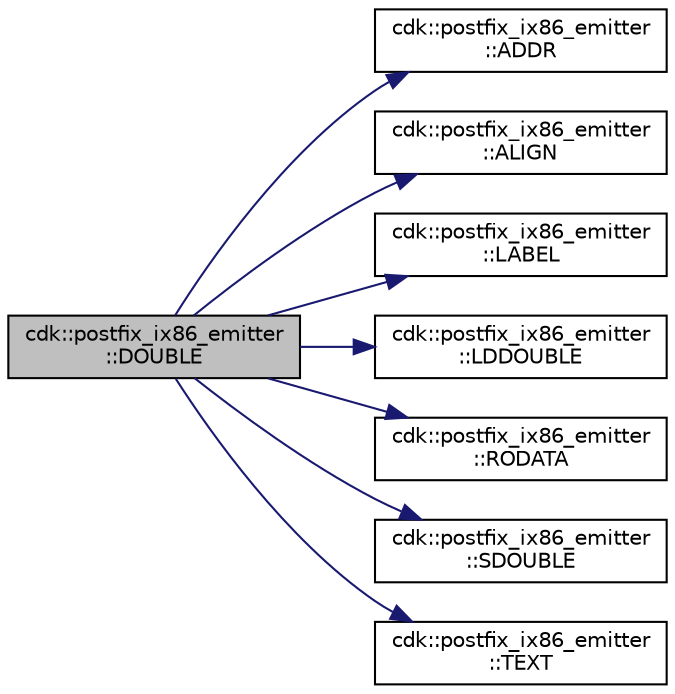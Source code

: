 digraph "cdk::postfix_ix86_emitter::DOUBLE"
{
 // LATEX_PDF_SIZE
  edge [fontname="Helvetica",fontsize="10",labelfontname="Helvetica",labelfontsize="10"];
  node [fontname="Helvetica",fontsize="10",shape=record];
  rankdir="LR";
  Node1 [label="cdk::postfix_ix86_emitter\l::DOUBLE",height=0.2,width=0.4,color="black", fillcolor="grey75", style="filled", fontcolor="black",tooltip=" "];
  Node1 -> Node2 [color="midnightblue",fontsize="10",style="solid",fontname="Helvetica"];
  Node2 [label="cdk::postfix_ix86_emitter\l::ADDR",height=0.2,width=0.4,color="black", fillcolor="white", style="filled",URL="$classcdk_1_1postfix__ix86__emitter.html#ad8548bd57ce5c8c4bd8590675d0e4d95",tooltip=" "];
  Node1 -> Node3 [color="midnightblue",fontsize="10",style="solid",fontname="Helvetica"];
  Node3 [label="cdk::postfix_ix86_emitter\l::ALIGN",height=0.2,width=0.4,color="black", fillcolor="white", style="filled",URL="$classcdk_1_1postfix__ix86__emitter.html#a3d3c4bdfa533f3dd8783242fee3b4cdd",tooltip=" "];
  Node1 -> Node4 [color="midnightblue",fontsize="10",style="solid",fontname="Helvetica"];
  Node4 [label="cdk::postfix_ix86_emitter\l::LABEL",height=0.2,width=0.4,color="black", fillcolor="white", style="filled",URL="$classcdk_1_1postfix__ix86__emitter.html#a61cb5c4d507bf9e4bdd2fdba17de1a18",tooltip=" "];
  Node1 -> Node5 [color="midnightblue",fontsize="10",style="solid",fontname="Helvetica"];
  Node5 [label="cdk::postfix_ix86_emitter\l::LDDOUBLE",height=0.2,width=0.4,color="black", fillcolor="white", style="filled",URL="$classcdk_1_1postfix__ix86__emitter.html#abae177a6d62a065f59a7b1be4e60d410",tooltip=" "];
  Node1 -> Node6 [color="midnightblue",fontsize="10",style="solid",fontname="Helvetica"];
  Node6 [label="cdk::postfix_ix86_emitter\l::RODATA",height=0.2,width=0.4,color="black", fillcolor="white", style="filled",URL="$classcdk_1_1postfix__ix86__emitter.html#a2de6ff7999fa67f5b92044227136f584",tooltip=" "];
  Node1 -> Node7 [color="midnightblue",fontsize="10",style="solid",fontname="Helvetica"];
  Node7 [label="cdk::postfix_ix86_emitter\l::SDOUBLE",height=0.2,width=0.4,color="black", fillcolor="white", style="filled",URL="$classcdk_1_1postfix__ix86__emitter.html#afa3c472cabb8c74e95ddffebc53dd603",tooltip=" "];
  Node1 -> Node8 [color="midnightblue",fontsize="10",style="solid",fontname="Helvetica"];
  Node8 [label="cdk::postfix_ix86_emitter\l::TEXT",height=0.2,width=0.4,color="black", fillcolor="white", style="filled",URL="$classcdk_1_1postfix__ix86__emitter.html#a92f9fe99ff095943943c5a17c6fa7009",tooltip=" "];
}
